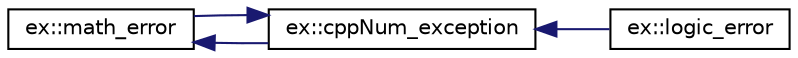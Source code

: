 digraph "Graphical Class Hierarchy"
{
 // LATEX_PDF_SIZE
  edge [fontname="Helvetica",fontsize="10",labelfontname="Helvetica",labelfontsize="10"];
  node [fontname="Helvetica",fontsize="10",shape=record];
  rankdir="LR";
  Node2 [label="std::exception",height=0.2,width=0.4,color="grey75", fillcolor="white", style="filled",tooltip=" "];
  Node2 -> Node0 [dir="back",color="midnightblue",fontsize="10",style="solid",fontname="Helvetica"];
  Node0 [label="ex::cppNum_exception",height=0.2,width=0.4,color="black", fillcolor="white", style="filled",URL="$classex_1_1cppNum__exception.html",tooltip="Abstract basic class for all cppNum exceptions."];
  Node0 -> Node1 [dir="back",color="midnightblue",fontsize="10",style="solid",fontname="Helvetica"];
  Node1 [label="ex::logic_error",height=0.2,width=0.4,color="black", fillcolor="white", style="filled",URL="$classex_1_1logic__error.html",tooltip="An exception class to handle logical errors."];
  Node0 -> Node2 [dir="back",color="midnightblue",fontsize="10",style="solid",fontname="Helvetica"];
  Node2 [label="ex::math_error",height=0.2,width=0.4,color="black", fillcolor="white", style="filled",URL="$classex_1_1math__error.html",tooltip="An exception class to handle mathematical errors."];
}
